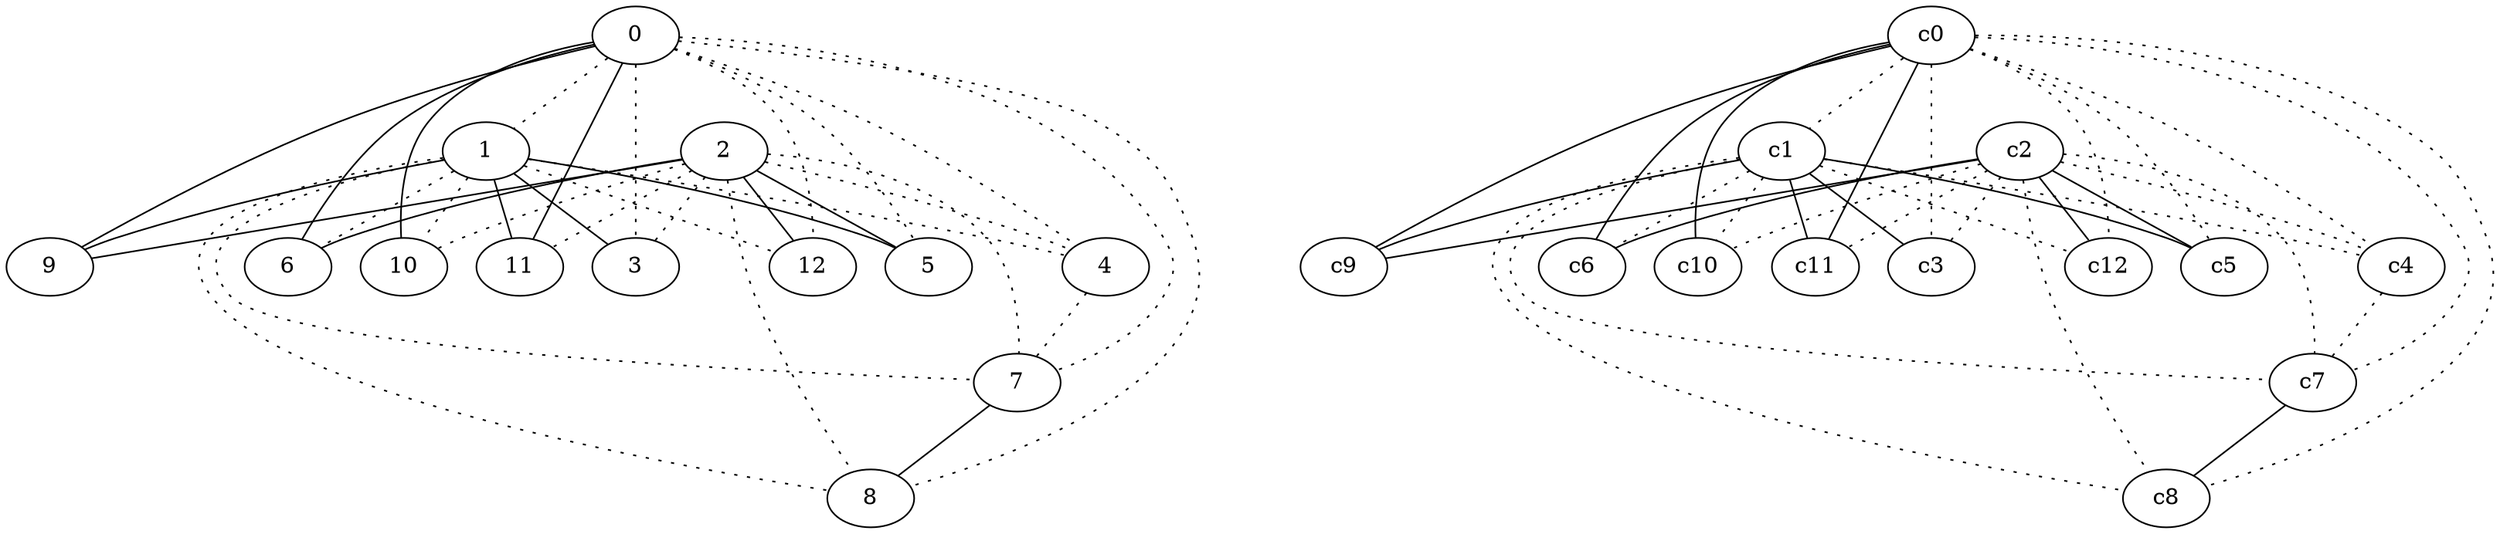 graph {
a0[label=0];
a1[label=1];
a2[label=2];
a3[label=3];
a4[label=4];
a5[label=5];
a6[label=6];
a7[label=7];
a8[label=8];
a9[label=9];
a10[label=10];
a11[label=11];
a12[label=12];
a0 -- a1 [style=dotted];
a0 -- a3 [style=dotted];
a0 -- a4 [style=dotted];
a0 -- a5 [style=dotted];
a0 -- a6;
a0 -- a7 [style=dotted];
a0 -- a8 [style=dotted];
a0 -- a9;
a0 -- a10;
a0 -- a11;
a0 -- a12 [style=dotted];
a1 -- a3;
a1 -- a4 [style=dotted];
a1 -- a5;
a1 -- a6 [style=dotted];
a1 -- a7 [style=dotted];
a1 -- a8 [style=dotted];
a1 -- a9;
a1 -- a10 [style=dotted];
a1 -- a11;
a1 -- a12 [style=dotted];
a2 -- a3 [style=dotted];
a2 -- a4 [style=dotted];
a2 -- a5;
a2 -- a6;
a2 -- a7 [style=dotted];
a2 -- a8 [style=dotted];
a2 -- a9;
a2 -- a10 [style=dotted];
a2 -- a11 [style=dotted];
a2 -- a12;
a4 -- a7 [style=dotted];
a7 -- a8;
c0 -- c1 [style=dotted];
c0 -- c3 [style=dotted];
c0 -- c4 [style=dotted];
c0 -- c5 [style=dotted];
c0 -- c6;
c0 -- c7 [style=dotted];
c0 -- c8 [style=dotted];
c0 -- c9;
c0 -- c10;
c0 -- c11;
c0 -- c12 [style=dotted];
c1 -- c3;
c1 -- c4 [style=dotted];
c1 -- c5;
c1 -- c6 [style=dotted];
c1 -- c7 [style=dotted];
c1 -- c8 [style=dotted];
c1 -- c9;
c1 -- c10 [style=dotted];
c1 -- c11;
c1 -- c12 [style=dotted];
c2 -- c3 [style=dotted];
c2 -- c4 [style=dotted];
c2 -- c5;
c2 -- c6;
c2 -- c7 [style=dotted];
c2 -- c8 [style=dotted];
c2 -- c9;
c2 -- c10 [style=dotted];
c2 -- c11 [style=dotted];
c2 -- c12;
c4 -- c7 [style=dotted];
c7 -- c8;
}

